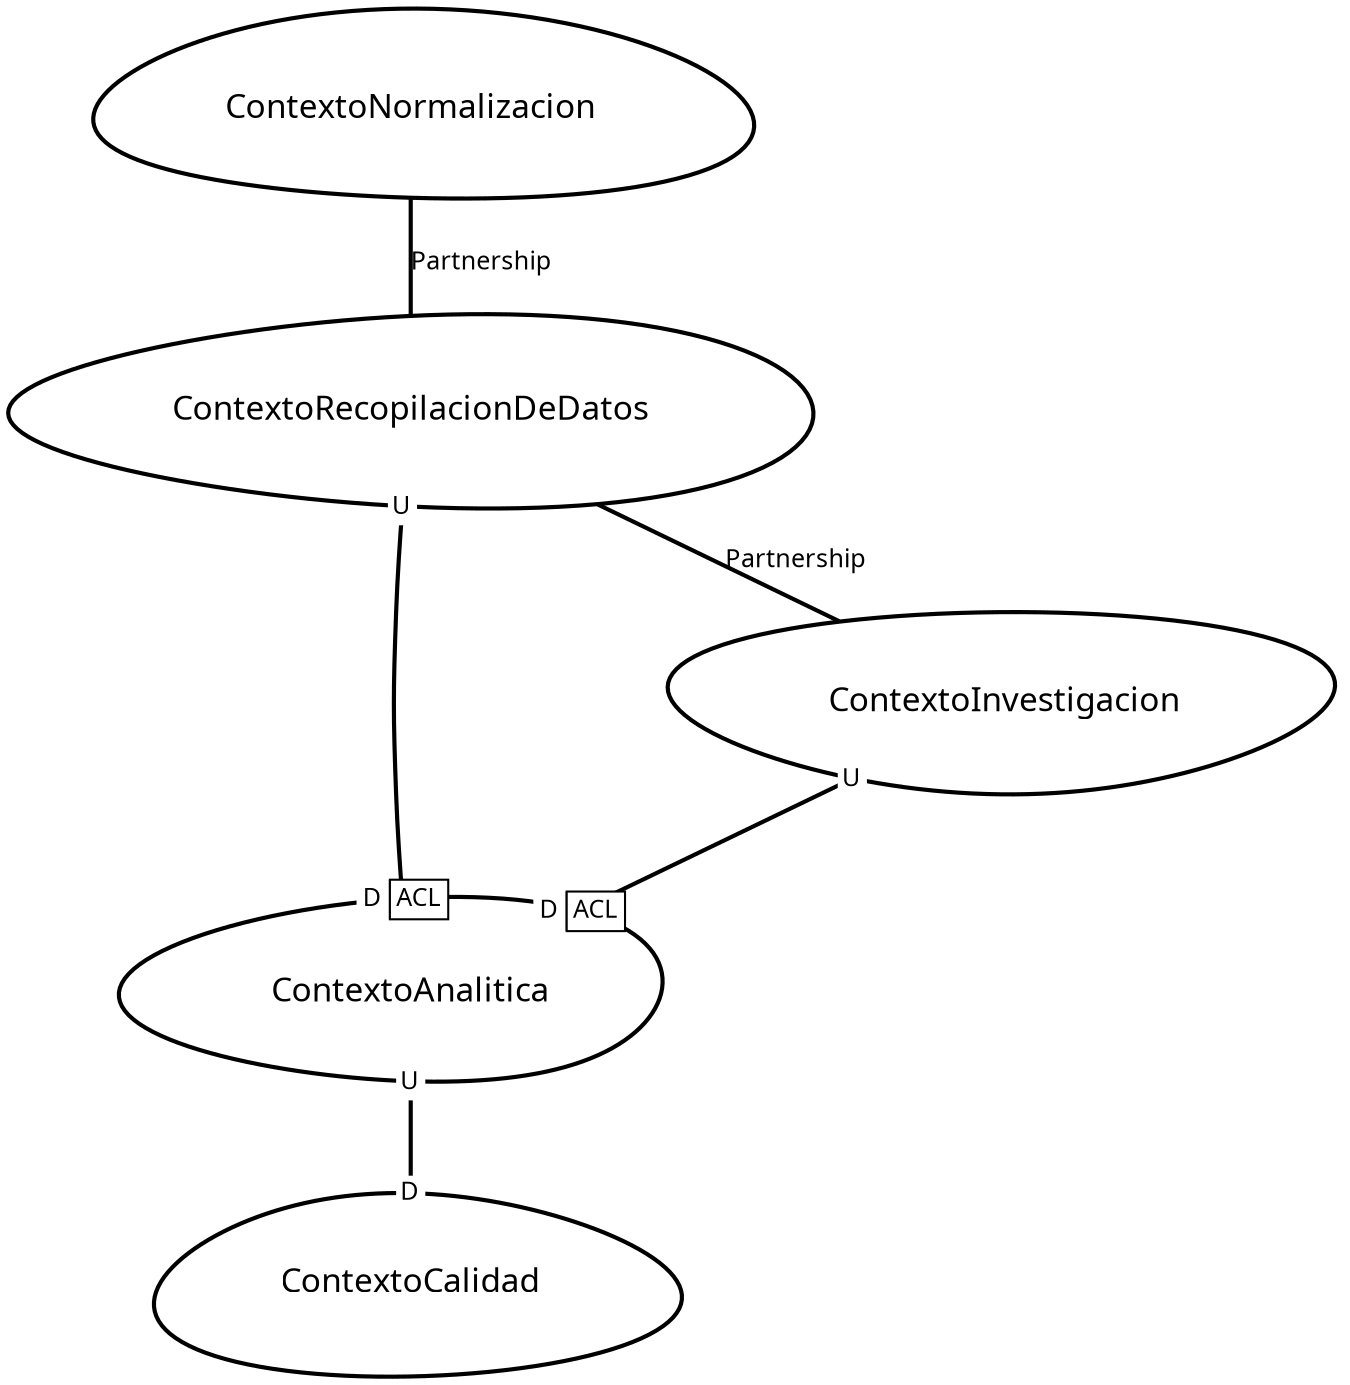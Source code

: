 digraph "ContextMapGraph" {
graph ["imagepath"="/tmp/GraphvizJava"]
"ContextoAnalitica" ["margin"="0.3","orientation"="210","shape"="egg","fontsize"="16","style"="bold","label"="ContextoAnalitica\n","fontname"="sans-serif"]
"ContextoCalidad" ["margin"="0.3","orientation"="9","shape"="egg","fontsize"="16","style"="bold","label"="ContextoCalidad\n","fontname"="sans-serif"]
"ContextoInvestigacion" ["margin"="0.3","orientation"="183","shape"="egg","fontsize"="16","style"="bold","label"="ContextoInvestigacion\n","fontname"="sans-serif"]
"ContextoNormalizacion" ["margin"="0.3","orientation"="117","shape"="egg","fontsize"="16","style"="bold","label"="ContextoNormalizacion\n","fontname"="sans-serif"]
"ContextoRecopilacionDeDatos" ["margin"="0.3","orientation"="92","shape"="egg","fontsize"="16","style"="bold","label"="ContextoRecopilacionDeDatos\n","fontname"="sans-serif"]
"ContextoAnalitica" -> "ContextoCalidad" ["headlabel"=<<table cellspacing="0" cellborder="0" border="0">
<tr><td bgcolor="white">D</td></tr>
</table>>,"labeldistance"="0","fontsize"="12","taillabel"=<<table cellspacing="0" cellborder="0" border="0">
<tr><td bgcolor="white">U</td></tr>
</table>>,"style"="bold","label"="                                        ","dir"="none","fontname"="sans-serif"]
"ContextoInvestigacion" -> "ContextoAnalitica" ["headlabel"=<<table cellspacing="0" cellborder="1" border="0">
<tr><td bgcolor="white" sides="r">D</td><td sides="trbl" bgcolor="white"><font>ACL</font></td></tr>
</table>>,"labeldistance"="0","fontsize"="12","taillabel"=<<table cellspacing="0" cellborder="0" border="0">
<tr><td bgcolor="white">U</td></tr>
</table>>,"style"="bold","label"="                                        ","dir"="none","fontname"="sans-serif"]
"ContextoNormalizacion" -> "ContextoRecopilacionDeDatos" ["fontsize"="12","style"="bold","label"="Partnership","dir"="none","fontname"="sans-serif"]
"ContextoRecopilacionDeDatos" -> "ContextoAnalitica" ["headlabel"=<<table cellspacing="0" cellborder="1" border="0">
<tr><td bgcolor="white" sides="r">D</td><td sides="trbl" bgcolor="white"><font>ACL</font></td></tr>
</table>>,"labeldistance"="0","fontsize"="12","taillabel"=<<table cellspacing="0" cellborder="0" border="0">
<tr><td bgcolor="white">U</td></tr>
</table>>,"style"="bold","label"="                                        ","dir"="none","fontname"="sans-serif"]
"ContextoRecopilacionDeDatos" -> "ContextoInvestigacion" ["fontsize"="12","style"="bold","label"="Partnership","dir"="none","fontname"="sans-serif"]
}